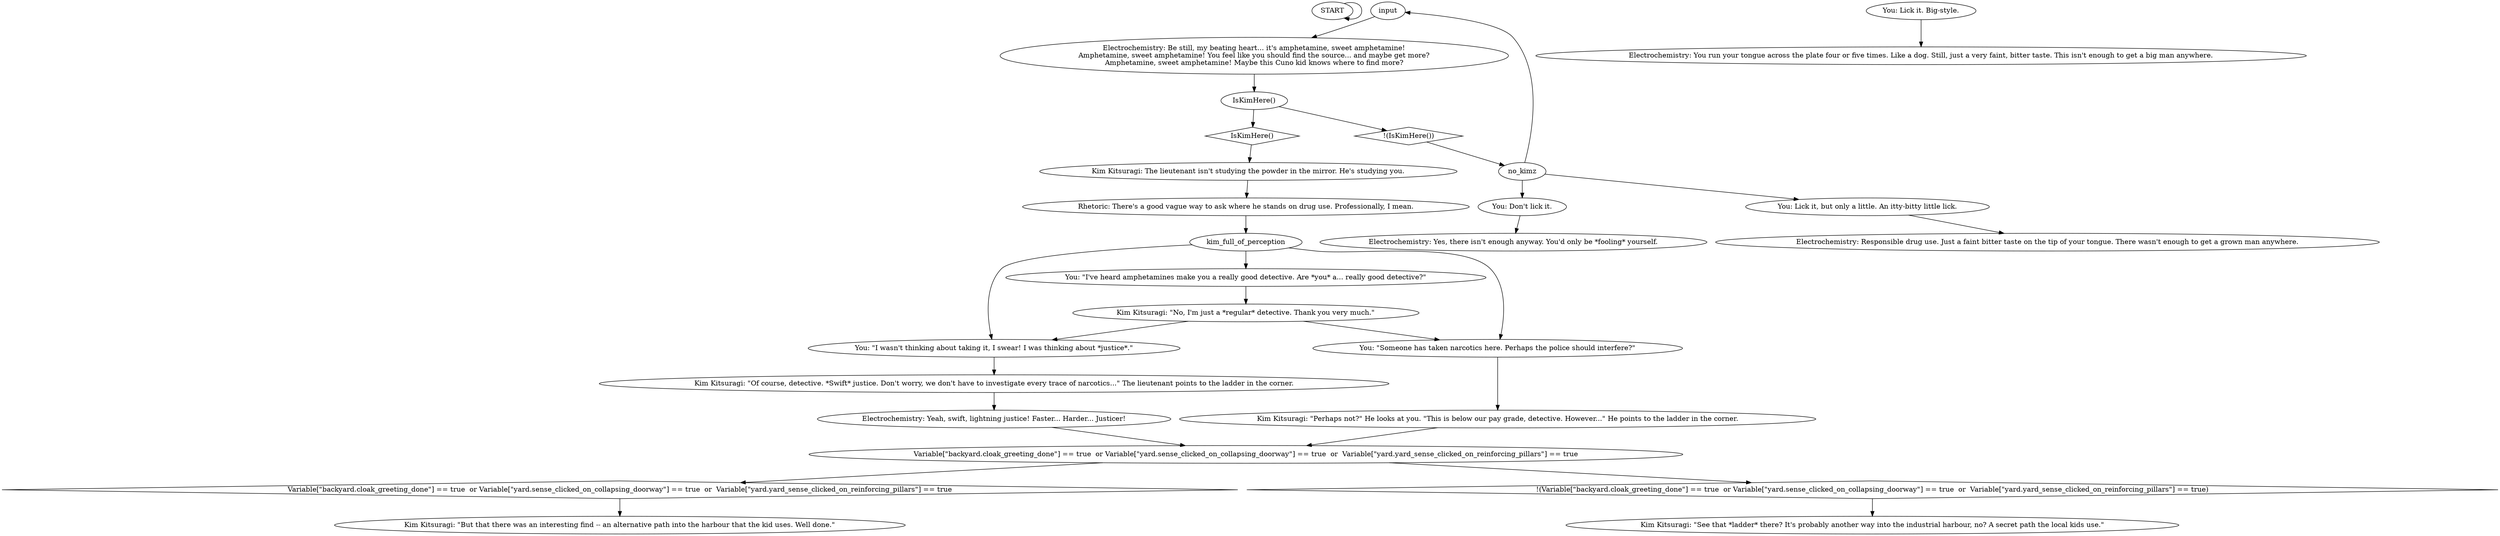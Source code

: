 # SHACK ORB / elchem with kim
# Discussing the speed with Kim.
# ==================================================
digraph G {
	  0 [label="START"];
	  1 [label="input"];
	  2 [label="You: Lick it. Big-style."];
	  3 [label="no_kimz"];
	  4 [label="Electrochemistry: Yes, there isn't enough anyway. You'd only be *fooling* yourself."];
	  5 [label="Kim Kitsuragi: \"But that there was an interesting find -- an alternative path into the harbour that the kid uses. Well done.\""];
	  6 [label="You: \"I wasn't thinking about taking it, I swear! I was thinking about *justice*.\""];
	  7 [label="Variable[\"backyard.cloak_greeting_done\"] == true  or Variable[\"yard.sense_clicked_on_collapsing_doorway\"] == true  or  Variable[\"yard.yard_sense_clicked_on_reinforcing_pillars\"] == true"];
	  8 [label="Variable[\"backyard.cloak_greeting_done\"] == true  or Variable[\"yard.sense_clicked_on_collapsing_doorway\"] == true  or  Variable[\"yard.yard_sense_clicked_on_reinforcing_pillars\"] == true", shape=diamond];
	  9 [label="!(Variable[\"backyard.cloak_greeting_done\"] == true  or Variable[\"yard.sense_clicked_on_collapsing_doorway\"] == true  or  Variable[\"yard.yard_sense_clicked_on_reinforcing_pillars\"] == true)", shape=diamond];
	  10 [label="Kim Kitsuragi: \"Perhaps not?\" He looks at you. \"This is below our pay grade, detective. However...\" He points to the ladder in the corner."];
	  11 [label="Electrochemistry: Be still, my beating heart... it's amphetamine, sweet amphetamine!\nAmphetamine, sweet amphetamine! You feel like you should find the source... and maybe get more?\nAmphetamine, sweet amphetamine! Maybe this Cuno kid knows where to find more?"];
	  12 [label="You: Lick it, but only a little. An itty-bitty little lick."];
	  13 [label="Kim Kitsuragi: \"Of course, detective. *Swift* justice. Don't worry, we don't have to investigate every trace of narcotics...\" The lieutenant points to the ladder in the corner."];
	  14 [label="Kim Kitsuragi: \"See that *ladder* there? It's probably another way into the industrial harbour, no? A secret path the local kids use.\""];
	  15 [label="Electrochemistry: Responsible drug use. Just a faint bitter taste on the tip of your tongue. There wasn't enough to get a grown man anywhere."];
	  16 [label="You: \"Someone has taken narcotics here. Perhaps the police should interfere?\""];
	  17 [label="You: Don't lick it."];
	  18 [label="Kim Kitsuragi: The lieutenant isn't studying the powder in the mirror. He's studying you."];
	  19 [label="IsKimHere()"];
	  20 [label="IsKimHere()", shape=diamond];
	  21 [label="!(IsKimHere())", shape=diamond];
	  22 [label="Electrochemistry: You run your tongue across the plate four or five times. Like a dog. Still, just a very faint, bitter taste. This isn't enough to get a big man anywhere."];
	  23 [label="kim_full_of_perception"];
	  24 [label="Rhetoric: There's a good vague way to ask where he stands on drug use. Professionally, I mean."];
	  25 [label="You: \"I've heard amphetamines make you a really good detective. Are *you* a... really good detective?\""];
	  26 [label="Kim Kitsuragi: \"No, I'm just a *regular* detective. Thank you very much.\""];
	  27 [label="Electrochemistry: Yeah, swift, lightning justice! Faster... Harder... Justicer!"];
	  0 -> 0
	  1 -> 11
	  2 -> 22
	  3 -> 1
	  3 -> 12
	  3 -> 17
	  6 -> 13
	  7 -> 8
	  7 -> 9
	  8 -> 5
	  9 -> 14
	  10 -> 7
	  11 -> 19
	  12 -> 15
	  13 -> 27
	  16 -> 10
	  17 -> 4
	  18 -> 24
	  19 -> 20
	  19 -> 21
	  20 -> 18
	  21 -> 3
	  23 -> 16
	  23 -> 25
	  23 -> 6
	  24 -> 23
	  25 -> 26
	  26 -> 16
	  26 -> 6
	  27 -> 7
}

